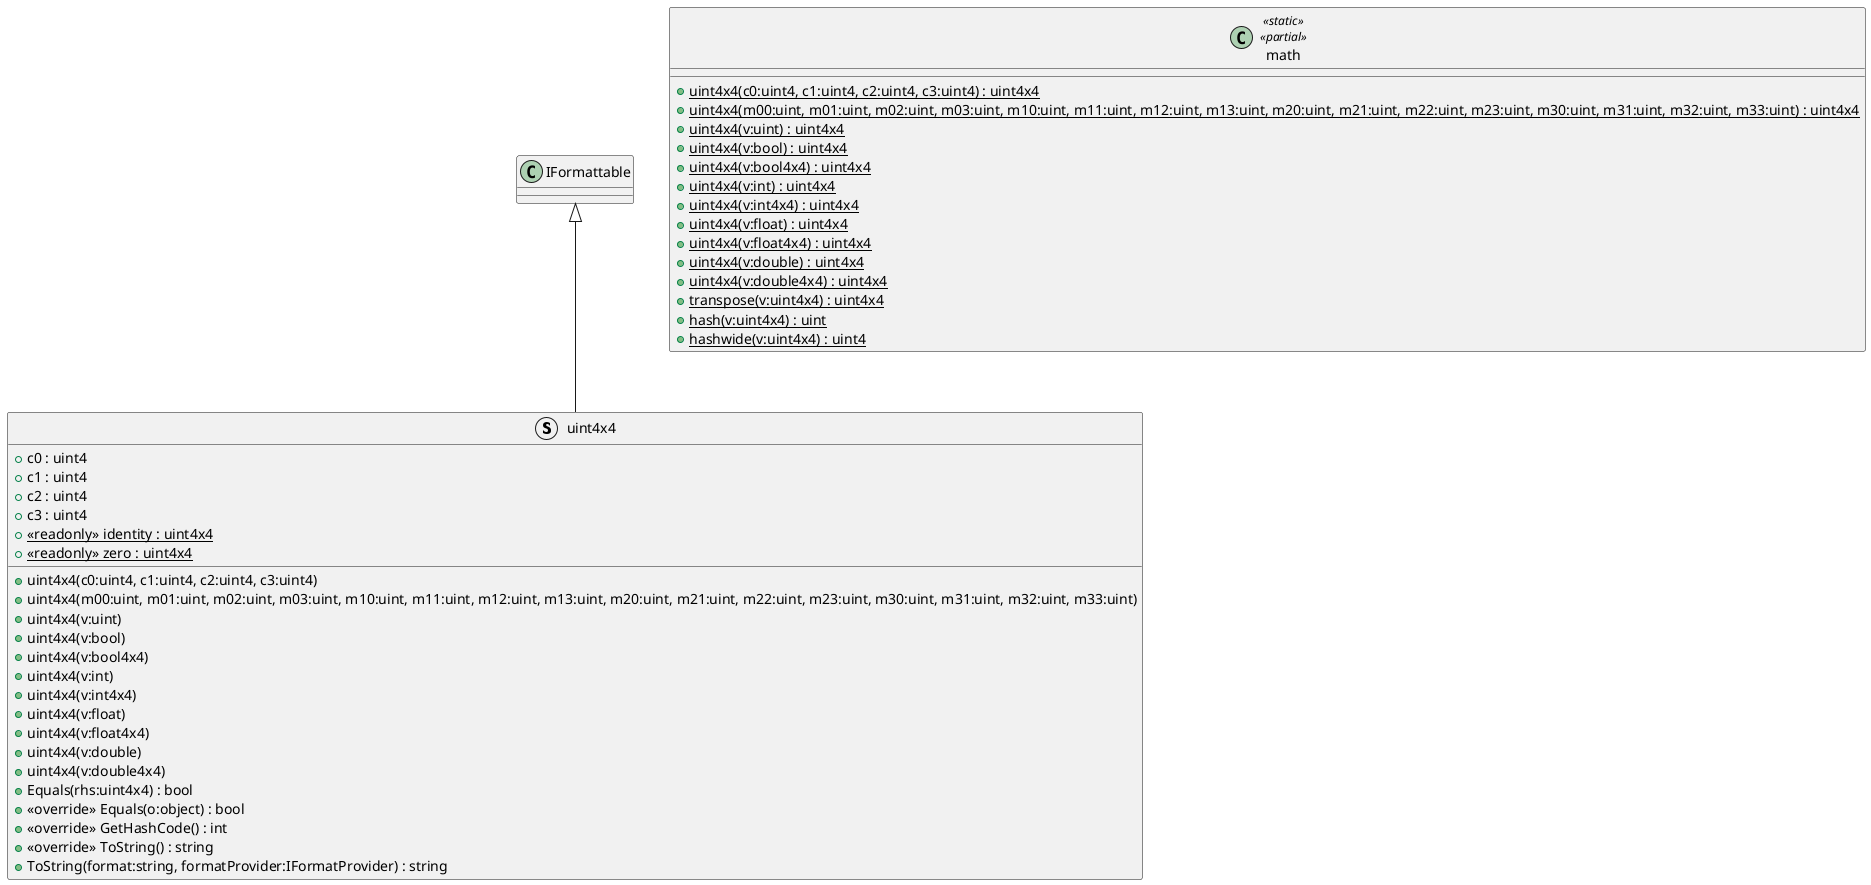 @startuml
struct uint4x4 {
    + c0 : uint4
    + c1 : uint4
    + c2 : uint4
    + c3 : uint4
    + {static} <<readonly>> identity : uint4x4
    + {static} <<readonly>> zero : uint4x4
    + uint4x4(c0:uint4, c1:uint4, c2:uint4, c3:uint4)
    + uint4x4(m00:uint, m01:uint, m02:uint, m03:uint, m10:uint, m11:uint, m12:uint, m13:uint, m20:uint, m21:uint, m22:uint, m23:uint, m30:uint, m31:uint, m32:uint, m33:uint)
    + uint4x4(v:uint)
    + uint4x4(v:bool)
    + uint4x4(v:bool4x4)
    + uint4x4(v:int)
    + uint4x4(v:int4x4)
    + uint4x4(v:float)
    + uint4x4(v:float4x4)
    + uint4x4(v:double)
    + uint4x4(v:double4x4)
    + Equals(rhs:uint4x4) : bool
    + <<override>> Equals(o:object) : bool
    + <<override>> GetHashCode() : int
    + <<override>> ToString() : string
    + ToString(format:string, formatProvider:IFormatProvider) : string
}
class math <<static>> <<partial>> {
    + {static} uint4x4(c0:uint4, c1:uint4, c2:uint4, c3:uint4) : uint4x4
    + {static} uint4x4(m00:uint, m01:uint, m02:uint, m03:uint, m10:uint, m11:uint, m12:uint, m13:uint, m20:uint, m21:uint, m22:uint, m23:uint, m30:uint, m31:uint, m32:uint, m33:uint) : uint4x4
    + {static} uint4x4(v:uint) : uint4x4
    + {static} uint4x4(v:bool) : uint4x4
    + {static} uint4x4(v:bool4x4) : uint4x4
    + {static} uint4x4(v:int) : uint4x4
    + {static} uint4x4(v:int4x4) : uint4x4
    + {static} uint4x4(v:float) : uint4x4
    + {static} uint4x4(v:float4x4) : uint4x4
    + {static} uint4x4(v:double) : uint4x4
    + {static} uint4x4(v:double4x4) : uint4x4
    + {static} transpose(v:uint4x4) : uint4x4
    + {static} hash(v:uint4x4) : uint
    + {static} hashwide(v:uint4x4) : uint4
}
IFormattable <|-- uint4x4
@enduml
